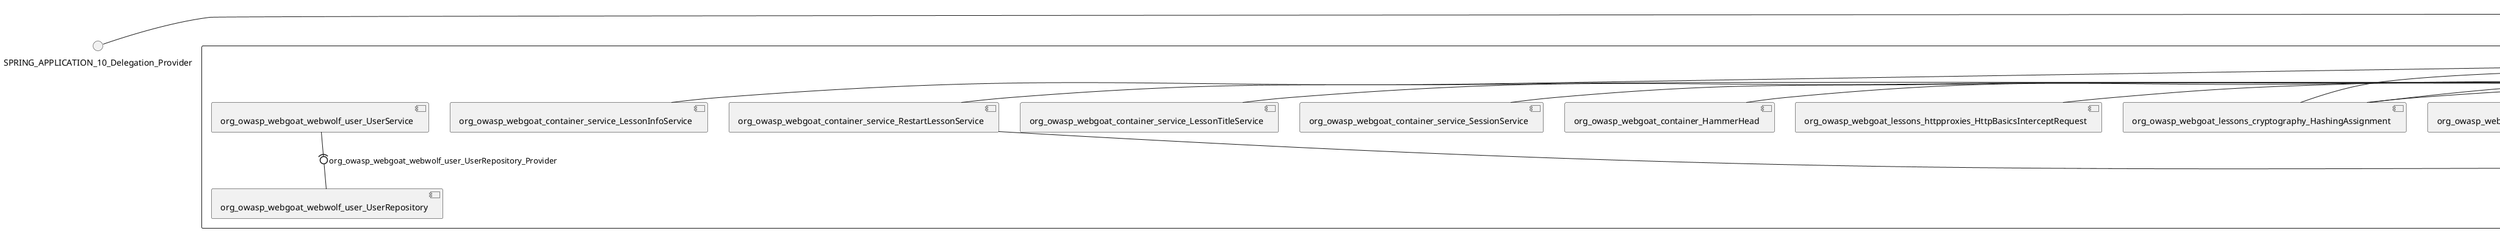@startuml
skinparam fixCircleLabelOverlapping true
skinparam componentStyle uml2
() SPRING_APPLICATION_10_Delegation_Provider
() SPRING_APPLICATION_11_Delegation_Provider
() SPRING_APPLICATION_12_Delegation_Provider
() SPRING_APPLICATION_13_Delegation_Provider
() SPRING_APPLICATION_14_Delegation_Provider
() SPRING_APPLICATION_15_Delegation_Provider
() SPRING_APPLICATION_16_Delegation_Provider
() SPRING_APPLICATION_2_Delegation_Provider
() SPRING_APPLICATION_3_Delegation_Provider
() SPRING_APPLICATION_4_Delegation_Provider
() SPRING_APPLICATION_5_Delegation_Provider
() SPRING_APPLICATION_6_Delegation_Provider
() SPRING_APPLICATION_7_Delegation_Provider
() SPRING_APPLICATION_8_Delegation_Provider
() SPRING_APPLICATION_9_Delegation_Provider
() SPRING_APPLICATION_BypassRestrictions_FieldRestrictions_POST_Delegation_Provider
() SPRING_APPLICATION_BypassRestrictions_frontendValidation_POST_Delegation_Provider
() SPRING_APPLICATION_ChromeDevTools_dummy_POST_Delegation_Provider
() SPRING_APPLICATION_ChromeDevTools_network_POST_Delegation_Provider
() SPRING_APPLICATION_CrossSiteScriptingStored_stored_xss_POST_Delegation_Provider
() SPRING_APPLICATION_CrossSiteScriptingStored_stored_xss_follow_up_POST_Delegation_Provider
() SPRING_APPLICATION_CrossSiteScripting_attack1_POST_Delegation_Provider
() SPRING_APPLICATION_CrossSiteScripting_attack3_POST_Delegation_Provider
() SPRING_APPLICATION_CrossSiteScripting_attack4_POST_Delegation_Provider
() SPRING_APPLICATION_CrossSiteScripting_attack5a_GET_Delegation_Provider
() SPRING_APPLICATION_CrossSiteScripting_attack6a_POST_Delegation_Provider
() SPRING_APPLICATION_CrossSiteScripting_dom_follow_up_POST_Delegation_Provider
() SPRING_APPLICATION_CrossSiteScripting_phone_home_xss_POST_Delegation_Provider
() SPRING_APPLICATION_CrossSiteScripting_quiz_GET_POST_Delegation_Provider
() SPRING_APPLICATION_Delegation_Provider
() SPRING_APPLICATION_GET_10_Delegation_Provider
() SPRING_APPLICATION_GET_11_Delegation_Provider
() SPRING_APPLICATION_GET_2_Delegation_Provider
() SPRING_APPLICATION_GET_3_Delegation_Provider
() SPRING_APPLICATION_GET_4_Delegation_Provider
() SPRING_APPLICATION_GET_5_Delegation_Provider
() SPRING_APPLICATION_GET_6_Delegation_Provider
() SPRING_APPLICATION_GET_7_Delegation_Provider
() SPRING_APPLICATION_GET_8_Delegation_Provider
() SPRING_APPLICATION_GET_9_Delegation_Provider
() SPRING_APPLICATION_GET_Delegation_Provider
() SPRING_APPLICATION_HtmlTampering_task_POST_Delegation_Provider
() SPRING_APPLICATION_HttpBasics_attack1_POST_Delegation_Provider
() SPRING_APPLICATION_HttpBasics_attack2_POST_Delegation_Provider
() SPRING_APPLICATION_IDOR_diff_attributes_POST_Delegation_Provider
() SPRING_APPLICATION_IDOR_login_POST_Delegation_Provider
() SPRING_APPLICATION_IDOR_profile_alt_path_POST_Delegation_Provider
() SPRING_APPLICATION_InsecureDeserialization_task_POST_Delegation_Provider
() SPRING_APPLICATION_InsecureLogin_Delegation_Provider
() SPRING_APPLICATION_JWT_decode_POST_Delegation_Provider
() SPRING_APPLICATION_JWT_jku_Delegation_Provider
() SPRING_APPLICATION_JWT_kid_Delegation_Provider
() SPRING_APPLICATION_JWT_quiz_GET_POST_Delegation_Provider
() SPRING_APPLICATION_JWT_refresh_Delegation_Provider
() SPRING_APPLICATION_JWT_secret_POST_Delegation_Provider
() SPRING_APPLICATION_JWT_votings_Delegation_Provider
() SPRING_APPLICATION_LogSpoofing_log_bleeding_POST_Delegation_Provider
() SPRING_APPLICATION_LogSpoofing_log_spoofing_POST_Delegation_Provider
() SPRING_APPLICATION_POST_10_Delegation_Provider
() SPRING_APPLICATION_POST_11_Delegation_Provider
() SPRING_APPLICATION_POST_12_Delegation_Provider
() SPRING_APPLICATION_POST_13_Delegation_Provider
() SPRING_APPLICATION_POST_14_Delegation_Provider
() SPRING_APPLICATION_POST_15_Delegation_Provider
() SPRING_APPLICATION_POST_16_Delegation_Provider
() SPRING_APPLICATION_POST_17_Delegation_Provider
() SPRING_APPLICATION_POST_18_Delegation_Provider
() SPRING_APPLICATION_POST_2_Delegation_Provider
() SPRING_APPLICATION_POST_3_Delegation_Provider
() SPRING_APPLICATION_POST_4_Delegation_Provider
() SPRING_APPLICATION_POST_5_Delegation_Provider
() SPRING_APPLICATION_POST_6_Delegation_Provider
() SPRING_APPLICATION_POST_7_Delegation_Provider
() SPRING_APPLICATION_POST_8_Delegation_Provider
() SPRING_APPLICATION_POST_9_Delegation_Provider
() SPRING_APPLICATION_POST_Delegation_Provider
() SPRING_APPLICATION_PUT_Delegation_Provider
() SPRING_APPLICATION_PasswordReset_ForgotPassword_create_password_reset_link_POST_Delegation_Provider
() SPRING_APPLICATION_PasswordReset_SecurityQuestions_POST_Delegation_Provider
() SPRING_APPLICATION_PasswordReset_reset_Delegation_Provider
() SPRING_APPLICATION_PasswordReset_simple_mail_reset_POST_Delegation_Provider
() SPRING_APPLICATION_PathTraversal_profile_picture_GET_Delegation_Provider
() SPRING_APPLICATION_PathTraversal_profile_picture_fix_GET_Delegation_Provider
() SPRING_APPLICATION_PathTraversal_profile_upload_POST_Delegation_Provider
() SPRING_APPLICATION_PathTraversal_profile_upload_fix_POST_Delegation_Provider
() SPRING_APPLICATION_PathTraversal_profile_upload_remove_user_input_POST_Delegation_Provider
() SPRING_APPLICATION_PathTraversal_random_POST_Delegation_Provider
() SPRING_APPLICATION_PathTraversal_random_picture_GET_Delegation_Provider
() SPRING_APPLICATION_PathTraversal_zip_slip_Delegation_Provider
() SPRING_APPLICATION_SSRF_task1_POST_Delegation_Provider
() SPRING_APPLICATION_SSRF_task2_POST_Delegation_Provider
() SPRING_APPLICATION_SecurePasswords_assignment_POST_Delegation_Provider
() SPRING_APPLICATION_SqlInjectionAdvanced_attack6a_POST_Delegation_Provider
() SPRING_APPLICATION_SqlInjectionAdvanced_attack6b_POST_Delegation_Provider
() SPRING_APPLICATION_SqlInjectionAdvanced_challenge_Login_POST_Delegation_Provider
() SPRING_APPLICATION_SqlInjectionAdvanced_challenge_PUT_Delegation_Provider
() SPRING_APPLICATION_SqlInjectionAdvanced_quiz_GET_POST_Delegation_Provider
() SPRING_APPLICATION_SqlInjectionMitigations_attack10a_POST_Delegation_Provider
() SPRING_APPLICATION_SqlInjectionMitigations_attack10b_POST_Delegation_Provider
() SPRING_APPLICATION_SqlInjectionMitigations_attack12a_POST_Delegation_Provider
() SPRING_APPLICATION_SqlInjectionMitigations_servers_GET_Delegation_Provider
() SPRING_APPLICATION_SqlInjection_assignment5a_POST_Delegation_Provider
() SPRING_APPLICATION_SqlInjection_assignment5b_POST_Delegation_Provider
() SPRING_APPLICATION_SqlInjection_attack10_POST_Delegation_Provider
() SPRING_APPLICATION_SqlInjection_attack2_POST_Delegation_Provider
() SPRING_APPLICATION_SqlInjection_attack3_POST_Delegation_Provider
() SPRING_APPLICATION_SqlInjection_attack4_POST_Delegation_Provider
() SPRING_APPLICATION_SqlInjection_attack5_POST_Delegation_Provider
() SPRING_APPLICATION_SqlInjection_attack8_POST_Delegation_Provider
() SPRING_APPLICATION_SqlInjection_attack9_POST_Delegation_Provider
() SPRING_APPLICATION_SqlOnlyInputValidationOnKeywords_attack_POST_Delegation_Provider
() SPRING_APPLICATION_SqlOnlyInputValidation_attack_POST_Delegation_Provider
() SPRING_APPLICATION_VulnerableComponents_attack1_POST_Delegation_Provider
() SPRING_APPLICATION_WebWolf_GET_Delegation_Provider
() SPRING_APPLICATION_WebWolf_landing_Delegation_Provider
() SPRING_APPLICATION_WebWolf_mail_Delegation_Provider
() SPRING_APPLICATION_challenge_1_POST_Delegation_Provider
() SPRING_APPLICATION_challenge_5_POST_Delegation_Provider
() SPRING_APPLICATION_challenge_7_Delegation_Provider
() SPRING_APPLICATION_challenge_8_Delegation_Provider
() SPRING_APPLICATION_challenge_logo_Delegation_Provider
() SPRING_APPLICATION_cia_quiz_GET_POST_Delegation_Provider
() SPRING_APPLICATION_clientSideFiltering_attack1_POST_Delegation_Provider
() SPRING_APPLICATION_clientSideFiltering_challenge_store_coupons_GET_Delegation_Provider
() SPRING_APPLICATION_clientSideFiltering_getItForFree_POST_Delegation_Provider
() SPRING_APPLICATION_clientSideFiltering_salaries_GET_Delegation_Provider
() SPRING_APPLICATION_crypto_encoding_basic_auth_POST_Delegation_Provider
() SPRING_APPLICATION_crypto_encoding_xor_POST_Delegation_Provider
() SPRING_APPLICATION_crypto_hashing_POST_Delegation_Provider
() SPRING_APPLICATION_crypto_secure_defaults_POST_Delegation_Provider
() SPRING_APPLICATION_crypto_signing_verify_POST_Delegation_Provider
() SPRING_APPLICATION_csrf_feedback_message_POST_Delegation_Provider
() SPRING_APPLICATION_csrf_review_POST_Delegation_Provider
() SPRING_APPLICATION_files_GET_Delegation_Provider
() SPRING_APPLICATION_fileupload_POST_Delegation_Provider
() SPRING_APPLICATION_jwt_Delegation_Provider
() SPRING_APPLICATION_landing_Delegation_Provider
() SPRING_APPLICATION_lesson_template_Delegation_Provider
() SPRING_APPLICATION_login_oauth_mvc_GET_Delegation_Provider
() SPRING_APPLICATION_mail_DELETE_GET_POST_Delegation_Provider
() SPRING_APPLICATION_register_mvc_POST_Delegation_Provider
() SPRING_APPLICATION_registration_GET_Delegation_Provider
() SPRING_APPLICATION_requests_GET_Delegation_Provider
() SPRING_APPLICATION_scoreboard_data_GET_Delegation_Provider
() SPRING_APPLICATION_server_directory_GET_Delegation_Provider
() SPRING_APPLICATION_service_debug_labels_mvc_Delegation_Provider
() SPRING_APPLICATION_service_lessonoverview_mvc_Delegation_Provider
() SPRING_APPLICATION_xxe_comments_GET_Delegation_Provider
rectangle System {
[org_owasp_webgoat_container_HammerHead] [[webgoat-webgoat.repository#_KFGVWh-9Ee-rN-hzpddbGA]]
[org_owasp_webgoat_container_WebWolfRedirect] [[webgoat-webgoat.repository#_KFGVWh-9Ee-rN-hzpddbGA]]
[org_owasp_webgoat_container_controller_StartLesson] [[webgoat-webgoat.repository#_KFGVWh-9Ee-rN-hzpddbGA]]
[org_owasp_webgoat_container_controller_Welcome] [[webgoat-webgoat.repository#_KFGVWh-9Ee-rN-hzpddbGA]]
[org_owasp_webgoat_container_i18n_PluginMessages_Provider] [[webgoat-webgoat.repository#_KFGVWh-9Ee-rN-hzpddbGA]]
[org_owasp_webgoat_container_service_EnvironmentService] [[webgoat-webgoat.repository#_KFGVWh-9Ee-rN-hzpddbGA]]
[org_owasp_webgoat_container_service_HintService] [[webgoat-webgoat.repository#_KFGVWh-9Ee-rN-hzpddbGA]]
[org_owasp_webgoat_container_service_LabelDebugService] [[webgoat-webgoat.repository#_KFGVWh-9Ee-rN-hzpddbGA]]
[org_owasp_webgoat_container_service_LabelService] [[webgoat-webgoat.repository#_KFGVWh-9Ee-rN-hzpddbGA]]
[org_owasp_webgoat_container_service_LessonInfoService] [[webgoat-webgoat.repository#_KFGVWh-9Ee-rN-hzpddbGA]]
[org_owasp_webgoat_container_service_LessonMenuService] [[webgoat-webgoat.repository#_KFGVWh-9Ee-rN-hzpddbGA]]
[org_owasp_webgoat_container_service_LessonProgressService] [[webgoat-webgoat.repository#_KFGVWh-9Ee-rN-hzpddbGA]]
[org_owasp_webgoat_container_service_LessonTitleService] [[webgoat-webgoat.repository#_KFGVWh-9Ee-rN-hzpddbGA]]
[org_owasp_webgoat_container_service_ReportCardService] [[webgoat-webgoat.repository#_KFGVWh-9Ee-rN-hzpddbGA]]
[org_owasp_webgoat_container_service_RestartLessonService] [[webgoat-webgoat.repository#_KFGVWh-9Ee-rN-hzpddbGA]]
[org_owasp_webgoat_container_service_SessionService] [[webgoat-webgoat.repository#_KFGVWh-9Ee-rN-hzpddbGA]]
[org_owasp_webgoat_container_session_UserSessionData_Provider] [[webgoat-webgoat.repository#_KFGVWh-9Ee-rN-hzpddbGA]]
[org_owasp_webgoat_container_session_WebSession_Provider] [[webgoat-webgoat.repository#_KFGVWh-9Ee-rN-hzpddbGA]]
[org_owasp_webgoat_container_users_RegistrationController] [[webgoat-webgoat.repository#_KFGVWh-9Ee-rN-hzpddbGA]]
[org_owasp_webgoat_container_users_Scoreboard] [[webgoat-webgoat.repository#_KFGVWh-9Ee-rN-hzpddbGA]]
[org_owasp_webgoat_container_users_UserRepository] [[webgoat-webgoat.repository#_KFGVWh-9Ee-rN-hzpddbGA]]
[org_owasp_webgoat_container_users_UserService] [[webgoat-webgoat.repository#_KFGVWh-9Ee-rN-hzpddbGA]]
[org_owasp_webgoat_container_users_UserTrackerRepository] [[webgoat-webgoat.repository#_KFGVWh-9Ee-rN-hzpddbGA]]
[org_owasp_webgoat_lessons_authbypass_VerifyAccount] [[webgoat-webgoat.repository#_KFGVWh-9Ee-rN-hzpddbGA]]
[org_owasp_webgoat_lessons_bypassrestrictions_BypassRestrictionsFieldRestrictions] [[webgoat-webgoat.repository#_KFGVWh-9Ee-rN-hzpddbGA]]
[org_owasp_webgoat_lessons_bypassrestrictions_BypassRestrictionsFrontendValidation] [[webgoat-webgoat.repository#_KFGVWh-9Ee-rN-hzpddbGA]]
[org_owasp_webgoat_lessons_challenges_FlagController] [[webgoat-webgoat.repository#_KFGVWh-9Ee-rN-hzpddbGA]]
[org_owasp_webgoat_lessons_challenges_challenge1_Assignment1] [[webgoat-webgoat.repository#_KFGVWh-9Ee-rN-hzpddbGA]]
[org_owasp_webgoat_lessons_challenges_challenge1_ImageServlet] [[webgoat-webgoat.repository#_KFGVWh-9Ee-rN-hzpddbGA]]
[org_owasp_webgoat_lessons_challenges_challenge5_Assignment5] [[webgoat-webgoat.repository#_KFGVWh-9Ee-rN-hzpddbGA]]
[org_owasp_webgoat_lessons_challenges_challenge7_Assignment7] [[webgoat-webgoat.repository#_KFGVWh-9Ee-rN-hzpddbGA]]
[org_owasp_webgoat_lessons_challenges_challenge8_Assignment8] [[webgoat-webgoat.repository#_KFGVWh-9Ee-rN-hzpddbGA]]
[org_owasp_webgoat_lessons_chromedevtools_NetworkDummy] [[webgoat-webgoat.repository#_KFGVWh-9Ee-rN-hzpddbGA]]
[org_owasp_webgoat_lessons_chromedevtools_NetworkLesson] [[webgoat-webgoat.repository#_KFGVWh-9Ee-rN-hzpddbGA]]
[org_owasp_webgoat_lessons_cia_CIAQuiz] [[webgoat-webgoat.repository#_KFGVWh-9Ee-rN-hzpddbGA]]
[org_owasp_webgoat_lessons_clientsidefiltering_ClientSideFilteringAssignment] [[webgoat-webgoat.repository#_KFGVWh-9Ee-rN-hzpddbGA]]
[org_owasp_webgoat_lessons_clientsidefiltering_ClientSideFilteringFreeAssignment] [[webgoat-webgoat.repository#_KFGVWh-9Ee-rN-hzpddbGA]]
[org_owasp_webgoat_lessons_clientsidefiltering_Salaries] [[webgoat-webgoat.repository#_KFGVWh-9Ee-rN-hzpddbGA]]
[org_owasp_webgoat_lessons_clientsidefiltering_ShopEndpoint] [[webgoat-webgoat.repository#_KFGVWh-9Ee-rN-hzpddbGA]]
[org_owasp_webgoat_lessons_cryptography_EncodingAssignment] [[webgoat-webgoat.repository#_KFGVWh-9Ee-rN-hzpddbGA]]
[org_owasp_webgoat_lessons_cryptography_HashingAssignment] [[webgoat-webgoat.repository#_KFGVWh-9Ee-rN-hzpddbGA]]
[org_owasp_webgoat_lessons_cryptography_SecureDefaultsAssignment] [[webgoat-webgoat.repository#_KFGVWh-9Ee-rN-hzpddbGA]]
[org_owasp_webgoat_lessons_cryptography_SigningAssignment] [[webgoat-webgoat.repository#_KFGVWh-9Ee-rN-hzpddbGA]]
[org_owasp_webgoat_lessons_cryptography_XOREncodingAssignment] [[webgoat-webgoat.repository#_KFGVWh-9Ee-rN-hzpddbGA]]
[org_owasp_webgoat_lessons_csrf_CSRFConfirmFlag1] [[webgoat-webgoat.repository#_KFGVWh-9Ee-rN-hzpddbGA]]
[org_owasp_webgoat_lessons_csrf_CSRFFeedback] [[webgoat-webgoat.repository#_KFGVWh-9Ee-rN-hzpddbGA]]
[org_owasp_webgoat_lessons_csrf_CSRFGetFlag] [[webgoat-webgoat.repository#_KFGVWh-9Ee-rN-hzpddbGA]]
[org_owasp_webgoat_lessons_csrf_CSRFLogin] [[webgoat-webgoat.repository#_KFGVWh-9Ee-rN-hzpddbGA]]
[org_owasp_webgoat_lessons_csrf_ForgedReviews] [[webgoat-webgoat.repository#_KFGVWh-9Ee-rN-hzpddbGA]]
[org_owasp_webgoat_lessons_csrf_ObjectMapper_Provider] [[webgoat-webgoat.repository#_KFGVWh-9Ee-rN-hzpddbGA]]
[org_owasp_webgoat_lessons_deserialization_InsecureDeserializationTask] [[webgoat-webgoat.repository#_KFGVWh-9Ee-rN-hzpddbGA]]
[org_owasp_webgoat_lessons_hijacksession_HijackSessionAssignment] [[webgoat-webgoat.repository#_KFGVWh-9Ee-rN-hzpddbGA]]
[org_owasp_webgoat_lessons_hijacksession_cas_HijackSessionAuthenticationProvider] [[webgoat-webgoat.repository#_KFGVWh-9Ee-rN-hzpddbGA]]
[org_owasp_webgoat_lessons_htmltampering_HtmlTamperingTask] [[webgoat-webgoat.repository#_KFGVWh-9Ee-rN-hzpddbGA]]
[org_owasp_webgoat_lessons_httpbasics_HttpBasicsLesson] [[webgoat-webgoat.repository#_KFGVWh-9Ee-rN-hzpddbGA]]
[org_owasp_webgoat_lessons_httpbasics_HttpBasicsQuiz] [[webgoat-webgoat.repository#_KFGVWh-9Ee-rN-hzpddbGA]]
[org_owasp_webgoat_lessons_httpproxies_HttpBasicsInterceptRequest] [[webgoat-webgoat.repository#_KFGVWh-9Ee-rN-hzpddbGA]]
[org_owasp_webgoat_lessons_idor_IDORDiffAttributes] [[webgoat-webgoat.repository#_KFGVWh-9Ee-rN-hzpddbGA]]
[org_owasp_webgoat_lessons_idor_IDOREditOtherProfile] [[webgoat-webgoat.repository#_KFGVWh-9Ee-rN-hzpddbGA]]
[org_owasp_webgoat_lessons_idor_IDORLogin] [[webgoat-webgoat.repository#_KFGVWh-9Ee-rN-hzpddbGA]]
[org_owasp_webgoat_lessons_idor_IDORViewOtherProfile] [[webgoat-webgoat.repository#_KFGVWh-9Ee-rN-hzpddbGA]]
[org_owasp_webgoat_lessons_idor_IDORViewOwnProfile] [[webgoat-webgoat.repository#_KFGVWh-9Ee-rN-hzpddbGA]]
[org_owasp_webgoat_lessons_idor_IDORViewOwnProfileAltUrl] [[webgoat-webgoat.repository#_KFGVWh-9Ee-rN-hzpddbGA]]
[org_owasp_webgoat_lessons_insecurelogin_InsecureLoginTask] [[webgoat-webgoat.repository#_KFGVWh-9Ee-rN-hzpddbGA]]
[org_owasp_webgoat_lessons_jwt_JWTDecodeEndpoint] [[webgoat-webgoat.repository#_KFGVWh-9Ee-rN-hzpddbGA]]
[org_owasp_webgoat_lessons_jwt_JWTQuiz] [[webgoat-webgoat.repository#_KFGVWh-9Ee-rN-hzpddbGA]]
[org_owasp_webgoat_lessons_jwt_JWTRefreshEndpoint] [[webgoat-webgoat.repository#_KFGVWh-9Ee-rN-hzpddbGA]]
[org_owasp_webgoat_lessons_jwt_JWTSecretKeyEndpoint] [[webgoat-webgoat.repository#_KFGVWh-9Ee-rN-hzpddbGA]]
[org_owasp_webgoat_lessons_jwt_JWTVotesEndpoint] [[webgoat-webgoat.repository#_KFGVWh-9Ee-rN-hzpddbGA]]
[org_owasp_webgoat_lessons_jwt_claimmisuse_JWTHeaderJKUEndpoint] [[webgoat-webgoat.repository#_KFGVWh-9Ee-rN-hzpddbGA]]
[org_owasp_webgoat_lessons_jwt_claimmisuse_JWTHeaderKIDEndpoint] [[webgoat-webgoat.repository#_KFGVWh-9Ee-rN-hzpddbGA]]
[org_owasp_webgoat_lessons_lessontemplate_SampleAttack] [[webgoat-webgoat.repository#_KFGVWh-9Ee-rN-hzpddbGA]]
[org_owasp_webgoat_lessons_logging_LogBleedingTask] [[webgoat-webgoat.repository#_KFGVWh-9Ee-rN-hzpddbGA]]
[org_owasp_webgoat_lessons_logging_LogSpoofingTask] [[webgoat-webgoat.repository#_KFGVWh-9Ee-rN-hzpddbGA]]
[org_owasp_webgoat_lessons_missingac_MissingFunctionACHiddenMenus] [[webgoat-webgoat.repository#_KFGVWh-9Ee-rN-hzpddbGA]]
[org_owasp_webgoat_lessons_missingac_MissingFunctionACUsers] [[webgoat-webgoat.repository#_KFGVWh-9Ee-rN-hzpddbGA]]
[org_owasp_webgoat_lessons_missingac_MissingFunctionACYourHash] [[webgoat-webgoat.repository#_KFGVWh-9Ee-rN-hzpddbGA]]
[org_owasp_webgoat_lessons_missingac_MissingFunctionACYourHashAdmin] [[webgoat-webgoat.repository#_KFGVWh-9Ee-rN-hzpddbGA]]
[org_owasp_webgoat_lessons_passwordreset_QuestionsAssignment] [[webgoat-webgoat.repository#_KFGVWh-9Ee-rN-hzpddbGA]]
[org_owasp_webgoat_lessons_passwordreset_ResetLinkAssignment] [[webgoat-webgoat.repository#_KFGVWh-9Ee-rN-hzpddbGA]]
[org_owasp_webgoat_lessons_passwordreset_ResetLinkAssignmentForgotPassword] [[webgoat-webgoat.repository#_KFGVWh-9Ee-rN-hzpddbGA]]
[org_owasp_webgoat_lessons_passwordreset_SecurityQuestionAssignment] [[webgoat-webgoat.repository#_KFGVWh-9Ee-rN-hzpddbGA]]
[org_owasp_webgoat_lessons_passwordreset_SimpleMailAssignment] [[webgoat-webgoat.repository#_KFGVWh-9Ee-rN-hzpddbGA]]
[org_owasp_webgoat_lessons_passwordreset_TriedQuestions] [[webgoat-webgoat.repository#_KFGVWh-9Ee-rN-hzpddbGA]]
[org_owasp_webgoat_lessons_pathtraversal_ProfileUpload] [[webgoat-webgoat.repository#_KFGVWh-9Ee-rN-hzpddbGA]]
[org_owasp_webgoat_lessons_pathtraversal_ProfileUploadFix] [[webgoat-webgoat.repository#_KFGVWh-9Ee-rN-hzpddbGA]]
[org_owasp_webgoat_lessons_pathtraversal_ProfileUploadRemoveUserInput] [[webgoat-webgoat.repository#_KFGVWh-9Ee-rN-hzpddbGA]]
[org_owasp_webgoat_lessons_pathtraversal_ProfileUploadRetrieval] [[webgoat-webgoat.repository#_KFGVWh-9Ee-rN-hzpddbGA]]
[org_owasp_webgoat_lessons_pathtraversal_ProfileZipSlip] [[webgoat-webgoat.repository#_KFGVWh-9Ee-rN-hzpddbGA]]
[org_owasp_webgoat_lessons_securepasswords_SecurePasswordsAssignment] [[webgoat-webgoat.repository#_KFGVWh-9Ee-rN-hzpddbGA]]
[org_owasp_webgoat_lessons_spoofcookie_SpoofCookieAssignment] [[webgoat-webgoat.repository#_KFGVWh-9Ee-rN-hzpddbGA]]
[org_owasp_webgoat_lessons_sqlinjection_advanced_SqlInjectionChallenge] [[webgoat-webgoat.repository#_KFGVWh-9Ee-rN-hzpddbGA]]
[org_owasp_webgoat_lessons_sqlinjection_advanced_SqlInjectionChallengeLogin] [[webgoat-webgoat.repository#_KFGVWh-9Ee-rN-hzpddbGA]]
[org_owasp_webgoat_lessons_sqlinjection_advanced_SqlInjectionLesson6a] [[webgoat-webgoat.repository#_KFGVWh-9Ee-rN-hzpddbGA]]
[org_owasp_webgoat_lessons_sqlinjection_advanced_SqlInjectionLesson6b] [[webgoat-webgoat.repository#_KFGVWh-9Ee-rN-hzpddbGA]]
[org_owasp_webgoat_lessons_sqlinjection_advanced_SqlInjectionQuiz] [[webgoat-webgoat.repository#_KFGVWh-9Ee-rN-hzpddbGA]]
[org_owasp_webgoat_lessons_sqlinjection_introduction_SqlInjectionLesson10] [[webgoat-webgoat.repository#_KFGVWh-9Ee-rN-hzpddbGA]]
[org_owasp_webgoat_lessons_sqlinjection_introduction_SqlInjectionLesson2] [[webgoat-webgoat.repository#_KFGVWh-9Ee-rN-hzpddbGA]]
[org_owasp_webgoat_lessons_sqlinjection_introduction_SqlInjectionLesson3] [[webgoat-webgoat.repository#_KFGVWh-9Ee-rN-hzpddbGA]]
[org_owasp_webgoat_lessons_sqlinjection_introduction_SqlInjectionLesson4] [[webgoat-webgoat.repository#_KFGVWh-9Ee-rN-hzpddbGA]]
[org_owasp_webgoat_lessons_sqlinjection_introduction_SqlInjectionLesson5] [[webgoat-webgoat.repository#_KFGVWh-9Ee-rN-hzpddbGA]]
[org_owasp_webgoat_lessons_sqlinjection_introduction_SqlInjectionLesson5a] [[webgoat-webgoat.repository#_KFGVWh-9Ee-rN-hzpddbGA]]
[org_owasp_webgoat_lessons_sqlinjection_introduction_SqlInjectionLesson5b] [[webgoat-webgoat.repository#_KFGVWh-9Ee-rN-hzpddbGA]]
[org_owasp_webgoat_lessons_sqlinjection_introduction_SqlInjectionLesson8] [[webgoat-webgoat.repository#_KFGVWh-9Ee-rN-hzpddbGA]]
[org_owasp_webgoat_lessons_sqlinjection_introduction_SqlInjectionLesson9] [[webgoat-webgoat.repository#_KFGVWh-9Ee-rN-hzpddbGA]]
[org_owasp_webgoat_lessons_sqlinjection_mitigation_Servers] [[webgoat-webgoat.repository#_KFGVWh-9Ee-rN-hzpddbGA]]
[org_owasp_webgoat_lessons_sqlinjection_mitigation_SqlInjectionLesson10a] [[webgoat-webgoat.repository#_KFGVWh-9Ee-rN-hzpddbGA]]
[org_owasp_webgoat_lessons_sqlinjection_mitigation_SqlInjectionLesson10b] [[webgoat-webgoat.repository#_KFGVWh-9Ee-rN-hzpddbGA]]
[org_owasp_webgoat_lessons_sqlinjection_mitigation_SqlInjectionLesson13] [[webgoat-webgoat.repository#_KFGVWh-9Ee-rN-hzpddbGA]]
[org_owasp_webgoat_lessons_sqlinjection_mitigation_SqlOnlyInputValidation] [[webgoat-webgoat.repository#_KFGVWh-9Ee-rN-hzpddbGA]]
[org_owasp_webgoat_lessons_sqlinjection_mitigation_SqlOnlyInputValidationOnKeywords] [[webgoat-webgoat.repository#_KFGVWh-9Ee-rN-hzpddbGA]]
[org_owasp_webgoat_lessons_ssrf_SSRFTask1] [[webgoat-webgoat.repository#_KFGVWh-9Ee-rN-hzpddbGA]]
[org_owasp_webgoat_lessons_ssrf_SSRFTask2] [[webgoat-webgoat.repository#_KFGVWh-9Ee-rN-hzpddbGA]]
[org_owasp_webgoat_lessons_vulnerablecomponents_VulnerableComponentsLesson] [[webgoat-webgoat.repository#_KFGVWh-9Ee-rN-hzpddbGA]]
[org_owasp_webgoat_lessons_webwolfintroduction_LandingAssignment] [[webgoat-webgoat.repository#_KFGVWh-9Ee-rN-hzpddbGA]]
[org_owasp_webgoat_lessons_webwolfintroduction_MailAssignment] [[webgoat-webgoat.repository#_KFGVWh-9Ee-rN-hzpddbGA]]
[org_owasp_webgoat_lessons_xss_CrossSiteScriptingLesson1] [[webgoat-webgoat.repository#_KFGVWh-9Ee-rN-hzpddbGA]]
[org_owasp_webgoat_lessons_xss_CrossSiteScriptingLesson3] [[webgoat-webgoat.repository#_KFGVWh-9Ee-rN-hzpddbGA]]
[org_owasp_webgoat_lessons_xss_CrossSiteScriptingLesson4] [[webgoat-webgoat.repository#_KFGVWh-9Ee-rN-hzpddbGA]]
[org_owasp_webgoat_lessons_xss_CrossSiteScriptingLesson5a] [[webgoat-webgoat.repository#_KFGVWh-9Ee-rN-hzpddbGA]]
[org_owasp_webgoat_lessons_xss_CrossSiteScriptingLesson6a] [[webgoat-webgoat.repository#_KFGVWh-9Ee-rN-hzpddbGA]]
[org_owasp_webgoat_lessons_xss_CrossSiteScriptingQuiz] [[webgoat-webgoat.repository#_KFGVWh-9Ee-rN-hzpddbGA]]
[org_owasp_webgoat_lessons_xss_DOMCrossSiteScripting] [[webgoat-webgoat.repository#_KFGVWh-9Ee-rN-hzpddbGA]]
[org_owasp_webgoat_lessons_xss_DOMCrossSiteScriptingVerifier] [[webgoat-webgoat.repository#_KFGVWh-9Ee-rN-hzpddbGA]]
[org_owasp_webgoat_lessons_xss_stored_StoredCrossSiteScriptingVerifier] [[webgoat-webgoat.repository#_KFGVWh-9Ee-rN-hzpddbGA]]
[org_owasp_webgoat_lessons_xss_stored_StoredXssComments] [[webgoat-webgoat.repository#_KFGVWh-9Ee-rN-hzpddbGA]]
[org_owasp_webgoat_lessons_xxe_BlindSendFileAssignment] [[webgoat-webgoat.repository#_KFGVWh-9Ee-rN-hzpddbGA]]
[org_owasp_webgoat_lessons_xxe_CommentsCache] [[webgoat-webgoat.repository#_KFGVWh-9Ee-rN-hzpddbGA]]
[org_owasp_webgoat_lessons_xxe_CommentsEndpoint] [[webgoat-webgoat.repository#_KFGVWh-9Ee-rN-hzpddbGA]]
[org_owasp_webgoat_lessons_xxe_ContentTypeAssignment] [[webgoat-webgoat.repository#_KFGVWh-9Ee-rN-hzpddbGA]]
[org_owasp_webgoat_lessons_xxe_SimpleXXE] [[webgoat-webgoat.repository#_KFGVWh-9Ee-rN-hzpddbGA]]
[org_owasp_webgoat_webwolf_FileServer] [[webgoat-webgoat.repository#_KFGVWh-9Ee-rN-hzpddbGA]]
[org_owasp_webgoat_webwolf_jwt_JWTController] [[webgoat-webgoat.repository#_KFGVWh-9Ee-rN-hzpddbGA]]
[org_owasp_webgoat_webwolf_mailbox_MailboxController] [[webgoat-webgoat.repository#_KFGVWh-9Ee-rN-hzpddbGA]]
[org_owasp_webgoat_webwolf_mailbox_MailboxRepository] [[webgoat-webgoat.repository#_KFGVWh-9Ee-rN-hzpddbGA]]
[org_owasp_webgoat_webwolf_requests_LandingPage] [[webgoat-webgoat.repository#_KFGVWh-9Ee-rN-hzpddbGA]]
[org_owasp_webgoat_webwolf_requests_Requests] [[webgoat-webgoat.repository#_KFGVWh-9Ee-rN-hzpddbGA]]
[org_owasp_webgoat_webwolf_user_UserRepository] [[webgoat-webgoat.repository#_KFGVWh-9Ee-rN-hzpddbGA]]
[org_owasp_webgoat_webwolf_user_UserService] [[webgoat-webgoat.repository#_KFGVWh-9Ee-rN-hzpddbGA]]
port SPRING_APPLICATION_10_Provider
SPRING_APPLICATION_10_Delegation_Provider - SPRING_APPLICATION_10_Provider
SPRING_APPLICATION_10_Provider - [org_owasp_webgoat_webwolf_FileServer]
port SPRING_APPLICATION_11_Provider
SPRING_APPLICATION_11_Delegation_Provider - SPRING_APPLICATION_11_Provider
SPRING_APPLICATION_11_Provider - [org_owasp_webgoat_container_service_LessonInfoService]
port SPRING_APPLICATION_12_Provider
SPRING_APPLICATION_12_Delegation_Provider - SPRING_APPLICATION_12_Provider
SPRING_APPLICATION_12_Provider - [org_owasp_webgoat_container_service_RestartLessonService]
port SPRING_APPLICATION_13_Provider
SPRING_APPLICATION_13_Delegation_Provider - SPRING_APPLICATION_13_Provider
SPRING_APPLICATION_13_Provider - [org_owasp_webgoat_lessons_cryptography_SigningAssignment]
port SPRING_APPLICATION_14_Provider
SPRING_APPLICATION_14_Delegation_Provider - SPRING_APPLICATION_14_Provider
SPRING_APPLICATION_14_Provider - [org_owasp_webgoat_container_service_LessonTitleService]
port SPRING_APPLICATION_15_Provider
SPRING_APPLICATION_15_Delegation_Provider - SPRING_APPLICATION_15_Provider
SPRING_APPLICATION_15_Provider - [org_owasp_webgoat_lessons_cryptography_HashingAssignment]
port SPRING_APPLICATION_16_Provider
SPRING_APPLICATION_16_Delegation_Provider - SPRING_APPLICATION_16_Provider
SPRING_APPLICATION_16_Provider - [org_owasp_webgoat_container_service_SessionService]
port SPRING_APPLICATION_2_Provider
SPRING_APPLICATION_2_Delegation_Provider - SPRING_APPLICATION_2_Provider
SPRING_APPLICATION_2_Provider - [org_owasp_webgoat_container_HammerHead]
port SPRING_APPLICATION_3_Provider
SPRING_APPLICATION_3_Delegation_Provider - SPRING_APPLICATION_3_Provider
SPRING_APPLICATION_3_Provider - [org_owasp_webgoat_lessons_httpproxies_HttpBasicsInterceptRequest]
port SPRING_APPLICATION_4_Provider
SPRING_APPLICATION_4_Delegation_Provider - SPRING_APPLICATION_4_Provider
SPRING_APPLICATION_4_Provider - [org_owasp_webgoat_lessons_cryptography_HashingAssignment]
port SPRING_APPLICATION_5_Provider
SPRING_APPLICATION_5_Delegation_Provider - SPRING_APPLICATION_5_Provider
SPRING_APPLICATION_5_Provider - [org_owasp_webgoat_lessons_xxe_SimpleXXE]
port SPRING_APPLICATION_6_Provider
SPRING_APPLICATION_6_Delegation_Provider - SPRING_APPLICATION_6_Provider
SPRING_APPLICATION_6_Provider - [org_owasp_webgoat_lessons_jwt_JWTSecretKeyEndpoint]
port SPRING_APPLICATION_7_Provider
SPRING_APPLICATION_7_Delegation_Provider - SPRING_APPLICATION_7_Provider
SPRING_APPLICATION_7_Provider - [org_owasp_webgoat_container_service_LabelDebugService]
port SPRING_APPLICATION_8_Provider
SPRING_APPLICATION_8_Delegation_Provider - SPRING_APPLICATION_8_Provider
SPRING_APPLICATION_8_Provider - [org_owasp_webgoat_container_service_LessonMenuService]
port SPRING_APPLICATION_9_Provider
SPRING_APPLICATION_9_Delegation_Provider - SPRING_APPLICATION_9_Provider
SPRING_APPLICATION_9_Provider - [org_owasp_webgoat_container_controller_StartLesson]
port SPRING_APPLICATION_BypassRestrictions_FieldRestrictions_POST_Provider
SPRING_APPLICATION_BypassRestrictions_FieldRestrictions_POST_Delegation_Provider - SPRING_APPLICATION_BypassRestrictions_FieldRestrictions_POST_Provider
SPRING_APPLICATION_BypassRestrictions_FieldRestrictions_POST_Provider - [org_owasp_webgoat_lessons_bypassrestrictions_BypassRestrictionsFieldRestrictions]
port SPRING_APPLICATION_BypassRestrictions_frontendValidation_POST_Provider
SPRING_APPLICATION_BypassRestrictions_frontendValidation_POST_Delegation_Provider - SPRING_APPLICATION_BypassRestrictions_frontendValidation_POST_Provider
SPRING_APPLICATION_BypassRestrictions_frontendValidation_POST_Provider - [org_owasp_webgoat_lessons_bypassrestrictions_BypassRestrictionsFrontendValidation]
port SPRING_APPLICATION_ChromeDevTools_dummy_POST_Provider
SPRING_APPLICATION_ChromeDevTools_dummy_POST_Delegation_Provider - SPRING_APPLICATION_ChromeDevTools_dummy_POST_Provider
SPRING_APPLICATION_ChromeDevTools_dummy_POST_Provider - [org_owasp_webgoat_lessons_chromedevtools_NetworkDummy]
port SPRING_APPLICATION_ChromeDevTools_network_POST_Provider
SPRING_APPLICATION_ChromeDevTools_network_POST_Delegation_Provider - SPRING_APPLICATION_ChromeDevTools_network_POST_Provider
SPRING_APPLICATION_ChromeDevTools_network_POST_Provider - [org_owasp_webgoat_lessons_chromedevtools_NetworkLesson]
port SPRING_APPLICATION_CrossSiteScriptingStored_stored_xss_POST_Provider
SPRING_APPLICATION_CrossSiteScriptingStored_stored_xss_POST_Delegation_Provider - SPRING_APPLICATION_CrossSiteScriptingStored_stored_xss_POST_Provider
SPRING_APPLICATION_CrossSiteScriptingStored_stored_xss_POST_Provider - [org_owasp_webgoat_lessons_xss_stored_StoredXssComments]
port SPRING_APPLICATION_CrossSiteScriptingStored_stored_xss_follow_up_POST_Provider
SPRING_APPLICATION_CrossSiteScriptingStored_stored_xss_follow_up_POST_Delegation_Provider - SPRING_APPLICATION_CrossSiteScriptingStored_stored_xss_follow_up_POST_Provider
SPRING_APPLICATION_CrossSiteScriptingStored_stored_xss_follow_up_POST_Provider - [org_owasp_webgoat_lessons_xss_stored_StoredCrossSiteScriptingVerifier]
port SPRING_APPLICATION_CrossSiteScripting_attack1_POST_Provider
SPRING_APPLICATION_CrossSiteScripting_attack1_POST_Delegation_Provider - SPRING_APPLICATION_CrossSiteScripting_attack1_POST_Provider
SPRING_APPLICATION_CrossSiteScripting_attack1_POST_Provider - [org_owasp_webgoat_lessons_xss_CrossSiteScriptingLesson1]
port SPRING_APPLICATION_CrossSiteScripting_attack3_POST_Provider
SPRING_APPLICATION_CrossSiteScripting_attack3_POST_Delegation_Provider - SPRING_APPLICATION_CrossSiteScripting_attack3_POST_Provider
SPRING_APPLICATION_CrossSiteScripting_attack3_POST_Provider - [org_owasp_webgoat_lessons_xss_CrossSiteScriptingLesson3]
port SPRING_APPLICATION_CrossSiteScripting_attack4_POST_Provider
SPRING_APPLICATION_CrossSiteScripting_attack4_POST_Delegation_Provider - SPRING_APPLICATION_CrossSiteScripting_attack4_POST_Provider
SPRING_APPLICATION_CrossSiteScripting_attack4_POST_Provider - [org_owasp_webgoat_lessons_xss_CrossSiteScriptingLesson4]
port SPRING_APPLICATION_CrossSiteScripting_attack5a_GET_Provider
SPRING_APPLICATION_CrossSiteScripting_attack5a_GET_Delegation_Provider - SPRING_APPLICATION_CrossSiteScripting_attack5a_GET_Provider
SPRING_APPLICATION_CrossSiteScripting_attack5a_GET_Provider - [org_owasp_webgoat_lessons_xss_CrossSiteScriptingLesson5a]
port SPRING_APPLICATION_CrossSiteScripting_attack6a_POST_Provider
SPRING_APPLICATION_CrossSiteScripting_attack6a_POST_Delegation_Provider - SPRING_APPLICATION_CrossSiteScripting_attack6a_POST_Provider
SPRING_APPLICATION_CrossSiteScripting_attack6a_POST_Provider - [org_owasp_webgoat_lessons_xss_CrossSiteScriptingLesson6a]
port SPRING_APPLICATION_CrossSiteScripting_dom_follow_up_POST_Provider
SPRING_APPLICATION_CrossSiteScripting_dom_follow_up_POST_Delegation_Provider - SPRING_APPLICATION_CrossSiteScripting_dom_follow_up_POST_Provider
SPRING_APPLICATION_CrossSiteScripting_dom_follow_up_POST_Provider - [org_owasp_webgoat_lessons_xss_DOMCrossSiteScriptingVerifier]
port SPRING_APPLICATION_CrossSiteScripting_phone_home_xss_POST_Provider
SPRING_APPLICATION_CrossSiteScripting_phone_home_xss_POST_Delegation_Provider - SPRING_APPLICATION_CrossSiteScripting_phone_home_xss_POST_Provider
SPRING_APPLICATION_CrossSiteScripting_phone_home_xss_POST_Provider - [org_owasp_webgoat_lessons_xss_DOMCrossSiteScripting]
port SPRING_APPLICATION_CrossSiteScripting_quiz_GET_POST_Provider
SPRING_APPLICATION_CrossSiteScripting_quiz_GET_POST_Delegation_Provider - SPRING_APPLICATION_CrossSiteScripting_quiz_GET_POST_Provider
SPRING_APPLICATION_CrossSiteScripting_quiz_GET_POST_Provider - [org_owasp_webgoat_lessons_xss_CrossSiteScriptingQuiz]
port SPRING_APPLICATION_Provider
SPRING_APPLICATION_Delegation_Provider - SPRING_APPLICATION_Provider
SPRING_APPLICATION_Provider - [org_owasp_webgoat_container_controller_StartLesson]
port SPRING_APPLICATION_GET_10_Provider
SPRING_APPLICATION_GET_10_Delegation_Provider - SPRING_APPLICATION_GET_10_Provider
SPRING_APPLICATION_GET_10_Provider - [org_owasp_webgoat_lessons_csrf_ForgedReviews]
port SPRING_APPLICATION_GET_11_Provider
SPRING_APPLICATION_GET_11_Delegation_Provider - SPRING_APPLICATION_GET_11_Provider
SPRING_APPLICATION_GET_11_Provider - [org_owasp_webgoat_container_service_HintService]
port SPRING_APPLICATION_GET_2_Provider
SPRING_APPLICATION_GET_2_Delegation_Provider - SPRING_APPLICATION_GET_2_Provider
SPRING_APPLICATION_GET_2_Provider - [org_owasp_webgoat_lessons_spoofcookie_SpoofCookieAssignment]
port SPRING_APPLICATION_GET_3_Provider
SPRING_APPLICATION_GET_3_Delegation_Provider - SPRING_APPLICATION_GET_3_Provider
SPRING_APPLICATION_GET_3_Provider - [org_owasp_webgoat_container_controller_Welcome]
port SPRING_APPLICATION_GET_4_Provider
SPRING_APPLICATION_GET_4_Delegation_Provider - SPRING_APPLICATION_GET_4_Provider
SPRING_APPLICATION_GET_4_Provider - [org_owasp_webgoat_container_service_LabelService]
port SPRING_APPLICATION_GET_5_Provider
SPRING_APPLICATION_GET_5_Delegation_Provider - SPRING_APPLICATION_GET_5_Provider
SPRING_APPLICATION_GET_5_Provider - [org_owasp_webgoat_container_service_ReportCardService]
port SPRING_APPLICATION_GET_6_Provider
SPRING_APPLICATION_GET_6_Delegation_Provider - SPRING_APPLICATION_GET_6_Provider
SPRING_APPLICATION_GET_6_Provider - [org_owasp_webgoat_lessons_idor_IDORViewOwnProfile]
port SPRING_APPLICATION_GET_7_Provider
SPRING_APPLICATION_GET_7_Delegation_Provider - SPRING_APPLICATION_GET_7_Provider
SPRING_APPLICATION_GET_7_Provider - [org_owasp_webgoat_lessons_cryptography_EncodingAssignment]
port SPRING_APPLICATION_GET_8_Provider
SPRING_APPLICATION_GET_8_Delegation_Provider - SPRING_APPLICATION_GET_8_Provider
SPRING_APPLICATION_GET_8_Provider - [org_owasp_webgoat_lessons_missingac_MissingFunctionACUsers]
port SPRING_APPLICATION_GET_9_Provider
SPRING_APPLICATION_GET_9_Delegation_Provider - SPRING_APPLICATION_GET_9_Provider
SPRING_APPLICATION_GET_9_Provider - [org_owasp_webgoat_lessons_xss_stored_StoredXssComments]
port SPRING_APPLICATION_GET_Provider
SPRING_APPLICATION_GET_Delegation_Provider - SPRING_APPLICATION_GET_Provider
SPRING_APPLICATION_GET_Provider - [org_owasp_webgoat_lessons_idor_IDORViewOtherProfile]
port SPRING_APPLICATION_HtmlTampering_task_POST_Provider
SPRING_APPLICATION_HtmlTampering_task_POST_Delegation_Provider - SPRING_APPLICATION_HtmlTampering_task_POST_Provider
SPRING_APPLICATION_HtmlTampering_task_POST_Provider - [org_owasp_webgoat_lessons_htmltampering_HtmlTamperingTask]
port SPRING_APPLICATION_HttpBasics_attack1_POST_Provider
SPRING_APPLICATION_HttpBasics_attack1_POST_Delegation_Provider - SPRING_APPLICATION_HttpBasics_attack1_POST_Provider
SPRING_APPLICATION_HttpBasics_attack1_POST_Provider - [org_owasp_webgoat_lessons_httpbasics_HttpBasicsLesson]
port SPRING_APPLICATION_HttpBasics_attack2_POST_Provider
SPRING_APPLICATION_HttpBasics_attack2_POST_Delegation_Provider - SPRING_APPLICATION_HttpBasics_attack2_POST_Provider
SPRING_APPLICATION_HttpBasics_attack2_POST_Provider - [org_owasp_webgoat_lessons_httpbasics_HttpBasicsQuiz]
port SPRING_APPLICATION_IDOR_diff_attributes_POST_Provider
SPRING_APPLICATION_IDOR_diff_attributes_POST_Delegation_Provider - SPRING_APPLICATION_IDOR_diff_attributes_POST_Provider
SPRING_APPLICATION_IDOR_diff_attributes_POST_Provider - [org_owasp_webgoat_lessons_idor_IDORDiffAttributes]
port SPRING_APPLICATION_IDOR_login_POST_Provider
SPRING_APPLICATION_IDOR_login_POST_Delegation_Provider - SPRING_APPLICATION_IDOR_login_POST_Provider
SPRING_APPLICATION_IDOR_login_POST_Provider - [org_owasp_webgoat_lessons_idor_IDORLogin]
port SPRING_APPLICATION_IDOR_profile_alt_path_POST_Provider
SPRING_APPLICATION_IDOR_profile_alt_path_POST_Delegation_Provider - SPRING_APPLICATION_IDOR_profile_alt_path_POST_Provider
SPRING_APPLICATION_IDOR_profile_alt_path_POST_Provider - [org_owasp_webgoat_lessons_idor_IDORViewOwnProfileAltUrl]
port SPRING_APPLICATION_InsecureDeserialization_task_POST_Provider
SPRING_APPLICATION_InsecureDeserialization_task_POST_Delegation_Provider - SPRING_APPLICATION_InsecureDeserialization_task_POST_Provider
SPRING_APPLICATION_InsecureDeserialization_task_POST_Provider - [org_owasp_webgoat_lessons_deserialization_InsecureDeserializationTask]
port SPRING_APPLICATION_InsecureLogin_Provider
SPRING_APPLICATION_InsecureLogin_Delegation_Provider - SPRING_APPLICATION_InsecureLogin_Provider
SPRING_APPLICATION_InsecureLogin_Provider - [org_owasp_webgoat_lessons_insecurelogin_InsecureLoginTask]
port SPRING_APPLICATION_JWT_decode_POST_Provider
SPRING_APPLICATION_JWT_decode_POST_Delegation_Provider - SPRING_APPLICATION_JWT_decode_POST_Provider
SPRING_APPLICATION_JWT_decode_POST_Provider - [org_owasp_webgoat_lessons_jwt_JWTDecodeEndpoint]
port SPRING_APPLICATION_JWT_jku_Provider
SPRING_APPLICATION_JWT_jku_Delegation_Provider - SPRING_APPLICATION_JWT_jku_Provider
SPRING_APPLICATION_JWT_jku_Provider - [org_owasp_webgoat_lessons_jwt_claimmisuse_JWTHeaderJKUEndpoint]
port SPRING_APPLICATION_JWT_kid_Provider
SPRING_APPLICATION_JWT_kid_Delegation_Provider - SPRING_APPLICATION_JWT_kid_Provider
SPRING_APPLICATION_JWT_kid_Provider - [org_owasp_webgoat_lessons_jwt_claimmisuse_JWTHeaderKIDEndpoint]
port SPRING_APPLICATION_JWT_quiz_GET_POST_Provider
SPRING_APPLICATION_JWT_quiz_GET_POST_Delegation_Provider - SPRING_APPLICATION_JWT_quiz_GET_POST_Provider
SPRING_APPLICATION_JWT_quiz_GET_POST_Provider - [org_owasp_webgoat_lessons_jwt_JWTQuiz]
port SPRING_APPLICATION_JWT_refresh_Provider
SPRING_APPLICATION_JWT_refresh_Delegation_Provider - SPRING_APPLICATION_JWT_refresh_Provider
SPRING_APPLICATION_JWT_refresh_Provider - [org_owasp_webgoat_lessons_jwt_JWTRefreshEndpoint]
port SPRING_APPLICATION_JWT_secret_POST_Provider
SPRING_APPLICATION_JWT_secret_POST_Delegation_Provider - SPRING_APPLICATION_JWT_secret_POST_Provider
SPRING_APPLICATION_JWT_secret_POST_Provider - [org_owasp_webgoat_lessons_jwt_JWTSecretKeyEndpoint]
port SPRING_APPLICATION_JWT_votings_Provider
SPRING_APPLICATION_JWT_votings_Delegation_Provider - SPRING_APPLICATION_JWT_votings_Provider
SPRING_APPLICATION_JWT_votings_Provider - [org_owasp_webgoat_lessons_jwt_JWTVotesEndpoint]
port SPRING_APPLICATION_LogSpoofing_log_bleeding_POST_Provider
SPRING_APPLICATION_LogSpoofing_log_bleeding_POST_Delegation_Provider - SPRING_APPLICATION_LogSpoofing_log_bleeding_POST_Provider
SPRING_APPLICATION_LogSpoofing_log_bleeding_POST_Provider - [org_owasp_webgoat_lessons_logging_LogBleedingTask]
port SPRING_APPLICATION_LogSpoofing_log_spoofing_POST_Provider
SPRING_APPLICATION_LogSpoofing_log_spoofing_POST_Delegation_Provider - SPRING_APPLICATION_LogSpoofing_log_spoofing_POST_Provider
SPRING_APPLICATION_LogSpoofing_log_spoofing_POST_Provider - [org_owasp_webgoat_lessons_logging_LogSpoofingTask]
port SPRING_APPLICATION_POST_10_Provider
SPRING_APPLICATION_POST_10_Delegation_Provider - SPRING_APPLICATION_POST_10_Provider
SPRING_APPLICATION_POST_10_Provider - [org_owasp_webgoat_lessons_csrf_CSRFLogin]
port SPRING_APPLICATION_POST_11_Provider
SPRING_APPLICATION_POST_11_Delegation_Provider - SPRING_APPLICATION_POST_11_Provider
SPRING_APPLICATION_POST_11_Provider - [org_owasp_webgoat_lessons_csrf_CSRFConfirmFlag1]
port SPRING_APPLICATION_POST_12_Provider
SPRING_APPLICATION_POST_12_Delegation_Provider - SPRING_APPLICATION_POST_12_Provider
SPRING_APPLICATION_POST_12_Provider - [org_owasp_webgoat_lessons_missingac_MissingFunctionACYourHashAdmin]
port SPRING_APPLICATION_POST_13_Provider
SPRING_APPLICATION_POST_13_Delegation_Provider - SPRING_APPLICATION_POST_13_Provider
SPRING_APPLICATION_POST_13_Provider - [org_owasp_webgoat_lessons_xxe_BlindSendFileAssignment]
port SPRING_APPLICATION_POST_14_Provider
SPRING_APPLICATION_POST_14_Delegation_Provider - SPRING_APPLICATION_POST_14_Provider
SPRING_APPLICATION_POST_14_Provider - [org_owasp_webgoat_lessons_hijacksession_HijackSessionAssignment]
port SPRING_APPLICATION_POST_15_Provider
SPRING_APPLICATION_POST_15_Delegation_Provider - SPRING_APPLICATION_POST_15_Provider
SPRING_APPLICATION_POST_15_Provider - [org_owasp_webgoat_lessons_csrf_CSRFFeedback]
port SPRING_APPLICATION_POST_16_Provider
SPRING_APPLICATION_POST_16_Delegation_Provider - SPRING_APPLICATION_POST_16_Provider
SPRING_APPLICATION_POST_16_Provider - [org_owasp_webgoat_lessons_missingac_MissingFunctionACHiddenMenus]
port SPRING_APPLICATION_POST_17_Provider
SPRING_APPLICATION_POST_17_Delegation_Provider - SPRING_APPLICATION_POST_17_Provider
SPRING_APPLICATION_POST_17_Provider - [org_owasp_webgoat_lessons_spoofcookie_SpoofCookieAssignment]
port SPRING_APPLICATION_POST_18_Provider
SPRING_APPLICATION_POST_18_Delegation_Provider - SPRING_APPLICATION_POST_18_Provider
SPRING_APPLICATION_POST_18_Provider - [org_owasp_webgoat_lessons_challenges_FlagController]
port SPRING_APPLICATION_POST_2_Provider
SPRING_APPLICATION_POST_2_Delegation_Provider - SPRING_APPLICATION_POST_2_Provider
SPRING_APPLICATION_POST_2_Provider - [org_owasp_webgoat_lessons_chromedevtools_NetworkLesson]
port SPRING_APPLICATION_POST_3_Provider
SPRING_APPLICATION_POST_3_Delegation_Provider - SPRING_APPLICATION_POST_3_Provider
SPRING_APPLICATION_POST_3_Provider - [org_owasp_webgoat_lessons_passwordreset_SimpleMailAssignment]
port SPRING_APPLICATION_POST_4_Provider
SPRING_APPLICATION_POST_4_Delegation_Provider - SPRING_APPLICATION_POST_4_Provider
SPRING_APPLICATION_POST_4_Provider - [org_owasp_webgoat_lessons_xxe_ContentTypeAssignment]
port SPRING_APPLICATION_POST_5_Provider
SPRING_APPLICATION_POST_5_Delegation_Provider - SPRING_APPLICATION_POST_5_Provider
SPRING_APPLICATION_POST_5_Provider - [org_owasp_webgoat_lessons_missingac_MissingFunctionACUsers]
port SPRING_APPLICATION_POST_6_Provider
SPRING_APPLICATION_POST_6_Delegation_Provider - SPRING_APPLICATION_POST_6_Provider
SPRING_APPLICATION_POST_6_Provider - [org_owasp_webgoat_lessons_csrf_CSRFGetFlag]
port SPRING_APPLICATION_POST_7_Provider
SPRING_APPLICATION_POST_7_Delegation_Provider - SPRING_APPLICATION_POST_7_Provider
SPRING_APPLICATION_POST_7_Provider - [org_owasp_webgoat_lessons_xxe_SimpleXXE]
port SPRING_APPLICATION_POST_8_Provider
SPRING_APPLICATION_POST_8_Delegation_Provider - SPRING_APPLICATION_POST_8_Provider
SPRING_APPLICATION_POST_8_Provider - [org_owasp_webgoat_lessons_missingac_MissingFunctionACYourHash]
port SPRING_APPLICATION_POST_9_Provider
SPRING_APPLICATION_POST_9_Delegation_Provider - SPRING_APPLICATION_POST_9_Provider
SPRING_APPLICATION_POST_9_Provider - [org_owasp_webgoat_lessons_passwordreset_QuestionsAssignment]
port SPRING_APPLICATION_POST_Provider
SPRING_APPLICATION_POST_Delegation_Provider - SPRING_APPLICATION_POST_Provider
SPRING_APPLICATION_POST_Provider - [org_owasp_webgoat_lessons_authbypass_VerifyAccount]
port SPRING_APPLICATION_PUT_Provider
SPRING_APPLICATION_PUT_Delegation_Provider - SPRING_APPLICATION_PUT_Provider
SPRING_APPLICATION_PUT_Provider - [org_owasp_webgoat_lessons_idor_IDOREditOtherProfile]
port SPRING_APPLICATION_PasswordReset_ForgotPassword_create_password_reset_link_POST_Provider
SPRING_APPLICATION_PasswordReset_ForgotPassword_create_password_reset_link_POST_Delegation_Provider - SPRING_APPLICATION_PasswordReset_ForgotPassword_create_password_reset_link_POST_Provider
SPRING_APPLICATION_PasswordReset_ForgotPassword_create_password_reset_link_POST_Provider - [org_owasp_webgoat_lessons_passwordreset_ResetLinkAssignmentForgotPassword]
port SPRING_APPLICATION_PasswordReset_SecurityQuestions_POST_Provider
SPRING_APPLICATION_PasswordReset_SecurityQuestions_POST_Delegation_Provider - SPRING_APPLICATION_PasswordReset_SecurityQuestions_POST_Provider
SPRING_APPLICATION_PasswordReset_SecurityQuestions_POST_Provider - [org_owasp_webgoat_lessons_passwordreset_SecurityQuestionAssignment]
port SPRING_APPLICATION_PasswordReset_reset_Provider
SPRING_APPLICATION_PasswordReset_reset_Delegation_Provider - SPRING_APPLICATION_PasswordReset_reset_Provider
SPRING_APPLICATION_PasswordReset_reset_Provider - [org_owasp_webgoat_lessons_passwordreset_ResetLinkAssignment]
port SPRING_APPLICATION_PasswordReset_simple_mail_reset_POST_Provider
SPRING_APPLICATION_PasswordReset_simple_mail_reset_POST_Delegation_Provider - SPRING_APPLICATION_PasswordReset_simple_mail_reset_POST_Provider
SPRING_APPLICATION_PasswordReset_simple_mail_reset_POST_Provider - [org_owasp_webgoat_lessons_passwordreset_SimpleMailAssignment]
port SPRING_APPLICATION_PathTraversal_profile_picture_GET_Provider
SPRING_APPLICATION_PathTraversal_profile_picture_GET_Delegation_Provider - SPRING_APPLICATION_PathTraversal_profile_picture_GET_Provider
SPRING_APPLICATION_PathTraversal_profile_picture_GET_Provider - [org_owasp_webgoat_lessons_pathtraversal_ProfileUpload]
port SPRING_APPLICATION_PathTraversal_profile_picture_fix_GET_Provider
SPRING_APPLICATION_PathTraversal_profile_picture_fix_GET_Delegation_Provider - SPRING_APPLICATION_PathTraversal_profile_picture_fix_GET_Provider
SPRING_APPLICATION_PathTraversal_profile_picture_fix_GET_Provider - [org_owasp_webgoat_lessons_pathtraversal_ProfileUploadFix]
port SPRING_APPLICATION_PathTraversal_profile_upload_POST_Provider
SPRING_APPLICATION_PathTraversal_profile_upload_POST_Delegation_Provider - SPRING_APPLICATION_PathTraversal_profile_upload_POST_Provider
SPRING_APPLICATION_PathTraversal_profile_upload_POST_Provider - [org_owasp_webgoat_lessons_pathtraversal_ProfileUpload]
port SPRING_APPLICATION_PathTraversal_profile_upload_fix_POST_Provider
SPRING_APPLICATION_PathTraversal_profile_upload_fix_POST_Delegation_Provider - SPRING_APPLICATION_PathTraversal_profile_upload_fix_POST_Provider
SPRING_APPLICATION_PathTraversal_profile_upload_fix_POST_Provider - [org_owasp_webgoat_lessons_pathtraversal_ProfileUploadFix]
port SPRING_APPLICATION_PathTraversal_profile_upload_remove_user_input_POST_Provider
SPRING_APPLICATION_PathTraversal_profile_upload_remove_user_input_POST_Delegation_Provider - SPRING_APPLICATION_PathTraversal_profile_upload_remove_user_input_POST_Provider
SPRING_APPLICATION_PathTraversal_profile_upload_remove_user_input_POST_Provider - [org_owasp_webgoat_lessons_pathtraversal_ProfileUploadRemoveUserInput]
port SPRING_APPLICATION_PathTraversal_random_POST_Provider
SPRING_APPLICATION_PathTraversal_random_POST_Delegation_Provider - SPRING_APPLICATION_PathTraversal_random_POST_Provider
SPRING_APPLICATION_PathTraversal_random_POST_Provider - [org_owasp_webgoat_lessons_pathtraversal_ProfileUploadRetrieval]
port SPRING_APPLICATION_PathTraversal_random_picture_GET_Provider
SPRING_APPLICATION_PathTraversal_random_picture_GET_Delegation_Provider - SPRING_APPLICATION_PathTraversal_random_picture_GET_Provider
SPRING_APPLICATION_PathTraversal_random_picture_GET_Provider - [org_owasp_webgoat_lessons_pathtraversal_ProfileUploadRetrieval]
port SPRING_APPLICATION_PathTraversal_zip_slip_Provider
SPRING_APPLICATION_PathTraversal_zip_slip_Delegation_Provider - SPRING_APPLICATION_PathTraversal_zip_slip_Provider
SPRING_APPLICATION_PathTraversal_zip_slip_Provider - [org_owasp_webgoat_lessons_pathtraversal_ProfileZipSlip]
port SPRING_APPLICATION_SSRF_task1_POST_Provider
SPRING_APPLICATION_SSRF_task1_POST_Delegation_Provider - SPRING_APPLICATION_SSRF_task1_POST_Provider
SPRING_APPLICATION_SSRF_task1_POST_Provider - [org_owasp_webgoat_lessons_ssrf_SSRFTask1]
port SPRING_APPLICATION_SSRF_task2_POST_Provider
SPRING_APPLICATION_SSRF_task2_POST_Delegation_Provider - SPRING_APPLICATION_SSRF_task2_POST_Provider
SPRING_APPLICATION_SSRF_task2_POST_Provider - [org_owasp_webgoat_lessons_ssrf_SSRFTask2]
port SPRING_APPLICATION_SecurePasswords_assignment_POST_Provider
SPRING_APPLICATION_SecurePasswords_assignment_POST_Delegation_Provider - SPRING_APPLICATION_SecurePasswords_assignment_POST_Provider
SPRING_APPLICATION_SecurePasswords_assignment_POST_Provider - [org_owasp_webgoat_lessons_securepasswords_SecurePasswordsAssignment]
port SPRING_APPLICATION_SqlInjectionAdvanced_attack6a_POST_Provider
SPRING_APPLICATION_SqlInjectionAdvanced_attack6a_POST_Delegation_Provider - SPRING_APPLICATION_SqlInjectionAdvanced_attack6a_POST_Provider
SPRING_APPLICATION_SqlInjectionAdvanced_attack6a_POST_Provider - [org_owasp_webgoat_lessons_sqlinjection_advanced_SqlInjectionLesson6a]
port SPRING_APPLICATION_SqlInjectionAdvanced_attack6b_POST_Provider
SPRING_APPLICATION_SqlInjectionAdvanced_attack6b_POST_Delegation_Provider - SPRING_APPLICATION_SqlInjectionAdvanced_attack6b_POST_Provider
SPRING_APPLICATION_SqlInjectionAdvanced_attack6b_POST_Provider - [org_owasp_webgoat_lessons_sqlinjection_advanced_SqlInjectionLesson6b]
port SPRING_APPLICATION_SqlInjectionAdvanced_challenge_Login_POST_Provider
SPRING_APPLICATION_SqlInjectionAdvanced_challenge_Login_POST_Delegation_Provider - SPRING_APPLICATION_SqlInjectionAdvanced_challenge_Login_POST_Provider
SPRING_APPLICATION_SqlInjectionAdvanced_challenge_Login_POST_Provider - [org_owasp_webgoat_lessons_sqlinjection_advanced_SqlInjectionChallengeLogin]
port SPRING_APPLICATION_SqlInjectionAdvanced_challenge_PUT_Provider
SPRING_APPLICATION_SqlInjectionAdvanced_challenge_PUT_Delegation_Provider - SPRING_APPLICATION_SqlInjectionAdvanced_challenge_PUT_Provider
SPRING_APPLICATION_SqlInjectionAdvanced_challenge_PUT_Provider - [org_owasp_webgoat_lessons_sqlinjection_advanced_SqlInjectionChallenge]
port SPRING_APPLICATION_SqlInjectionAdvanced_quiz_GET_POST_Provider
SPRING_APPLICATION_SqlInjectionAdvanced_quiz_GET_POST_Delegation_Provider - SPRING_APPLICATION_SqlInjectionAdvanced_quiz_GET_POST_Provider
SPRING_APPLICATION_SqlInjectionAdvanced_quiz_GET_POST_Provider - [org_owasp_webgoat_lessons_sqlinjection_advanced_SqlInjectionQuiz]
port SPRING_APPLICATION_SqlInjectionMitigations_attack10a_POST_Provider
SPRING_APPLICATION_SqlInjectionMitigations_attack10a_POST_Delegation_Provider - SPRING_APPLICATION_SqlInjectionMitigations_attack10a_POST_Provider
SPRING_APPLICATION_SqlInjectionMitigations_attack10a_POST_Provider - [org_owasp_webgoat_lessons_sqlinjection_mitigation_SqlInjectionLesson10a]
port SPRING_APPLICATION_SqlInjectionMitigations_attack10b_POST_Provider
SPRING_APPLICATION_SqlInjectionMitigations_attack10b_POST_Delegation_Provider - SPRING_APPLICATION_SqlInjectionMitigations_attack10b_POST_Provider
SPRING_APPLICATION_SqlInjectionMitigations_attack10b_POST_Provider - [org_owasp_webgoat_lessons_sqlinjection_mitigation_SqlInjectionLesson10b]
port SPRING_APPLICATION_SqlInjectionMitigations_attack12a_POST_Provider
SPRING_APPLICATION_SqlInjectionMitigations_attack12a_POST_Delegation_Provider - SPRING_APPLICATION_SqlInjectionMitigations_attack12a_POST_Provider
SPRING_APPLICATION_SqlInjectionMitigations_attack12a_POST_Provider - [org_owasp_webgoat_lessons_sqlinjection_mitigation_SqlInjectionLesson13]
port SPRING_APPLICATION_SqlInjectionMitigations_servers_GET_Provider
SPRING_APPLICATION_SqlInjectionMitigations_servers_GET_Delegation_Provider - SPRING_APPLICATION_SqlInjectionMitigations_servers_GET_Provider
SPRING_APPLICATION_SqlInjectionMitigations_servers_GET_Provider - [org_owasp_webgoat_lessons_sqlinjection_mitigation_Servers]
port SPRING_APPLICATION_SqlInjection_assignment5a_POST_Provider
SPRING_APPLICATION_SqlInjection_assignment5a_POST_Delegation_Provider - SPRING_APPLICATION_SqlInjection_assignment5a_POST_Provider
SPRING_APPLICATION_SqlInjection_assignment5a_POST_Provider - [org_owasp_webgoat_lessons_sqlinjection_introduction_SqlInjectionLesson5a]
port SPRING_APPLICATION_SqlInjection_assignment5b_POST_Provider
SPRING_APPLICATION_SqlInjection_assignment5b_POST_Delegation_Provider - SPRING_APPLICATION_SqlInjection_assignment5b_POST_Provider
SPRING_APPLICATION_SqlInjection_assignment5b_POST_Provider - [org_owasp_webgoat_lessons_sqlinjection_introduction_SqlInjectionLesson5b]
port SPRING_APPLICATION_SqlInjection_attack10_POST_Provider
SPRING_APPLICATION_SqlInjection_attack10_POST_Delegation_Provider - SPRING_APPLICATION_SqlInjection_attack10_POST_Provider
SPRING_APPLICATION_SqlInjection_attack10_POST_Provider - [org_owasp_webgoat_lessons_sqlinjection_introduction_SqlInjectionLesson10]
port SPRING_APPLICATION_SqlInjection_attack2_POST_Provider
SPRING_APPLICATION_SqlInjection_attack2_POST_Delegation_Provider - SPRING_APPLICATION_SqlInjection_attack2_POST_Provider
SPRING_APPLICATION_SqlInjection_attack2_POST_Provider - [org_owasp_webgoat_lessons_sqlinjection_introduction_SqlInjectionLesson2]
port SPRING_APPLICATION_SqlInjection_attack3_POST_Provider
SPRING_APPLICATION_SqlInjection_attack3_POST_Delegation_Provider - SPRING_APPLICATION_SqlInjection_attack3_POST_Provider
SPRING_APPLICATION_SqlInjection_attack3_POST_Provider - [org_owasp_webgoat_lessons_sqlinjection_introduction_SqlInjectionLesson3]
port SPRING_APPLICATION_SqlInjection_attack4_POST_Provider
SPRING_APPLICATION_SqlInjection_attack4_POST_Delegation_Provider - SPRING_APPLICATION_SqlInjection_attack4_POST_Provider
SPRING_APPLICATION_SqlInjection_attack4_POST_Provider - [org_owasp_webgoat_lessons_sqlinjection_introduction_SqlInjectionLesson4]
port SPRING_APPLICATION_SqlInjection_attack5_POST_Provider
SPRING_APPLICATION_SqlInjection_attack5_POST_Delegation_Provider - SPRING_APPLICATION_SqlInjection_attack5_POST_Provider
SPRING_APPLICATION_SqlInjection_attack5_POST_Provider - [org_owasp_webgoat_lessons_sqlinjection_introduction_SqlInjectionLesson5]
port SPRING_APPLICATION_SqlInjection_attack8_POST_Provider
SPRING_APPLICATION_SqlInjection_attack8_POST_Delegation_Provider - SPRING_APPLICATION_SqlInjection_attack8_POST_Provider
SPRING_APPLICATION_SqlInjection_attack8_POST_Provider - [org_owasp_webgoat_lessons_sqlinjection_introduction_SqlInjectionLesson8]
port SPRING_APPLICATION_SqlInjection_attack9_POST_Provider
SPRING_APPLICATION_SqlInjection_attack9_POST_Delegation_Provider - SPRING_APPLICATION_SqlInjection_attack9_POST_Provider
SPRING_APPLICATION_SqlInjection_attack9_POST_Provider - [org_owasp_webgoat_lessons_sqlinjection_introduction_SqlInjectionLesson9]
port SPRING_APPLICATION_SqlOnlyInputValidationOnKeywords_attack_POST_Provider
SPRING_APPLICATION_SqlOnlyInputValidationOnKeywords_attack_POST_Delegation_Provider - SPRING_APPLICATION_SqlOnlyInputValidationOnKeywords_attack_POST_Provider
SPRING_APPLICATION_SqlOnlyInputValidationOnKeywords_attack_POST_Provider - [org_owasp_webgoat_lessons_sqlinjection_mitigation_SqlOnlyInputValidationOnKeywords]
port SPRING_APPLICATION_SqlOnlyInputValidation_attack_POST_Provider
SPRING_APPLICATION_SqlOnlyInputValidation_attack_POST_Delegation_Provider - SPRING_APPLICATION_SqlOnlyInputValidation_attack_POST_Provider
SPRING_APPLICATION_SqlOnlyInputValidation_attack_POST_Provider - [org_owasp_webgoat_lessons_sqlinjection_mitigation_SqlOnlyInputValidation]
port SPRING_APPLICATION_VulnerableComponents_attack1_POST_Provider
SPRING_APPLICATION_VulnerableComponents_attack1_POST_Delegation_Provider - SPRING_APPLICATION_VulnerableComponents_attack1_POST_Provider
SPRING_APPLICATION_VulnerableComponents_attack1_POST_Provider - [org_owasp_webgoat_lessons_vulnerablecomponents_VulnerableComponentsLesson]
port SPRING_APPLICATION_WebWolf_GET_Provider
SPRING_APPLICATION_WebWolf_GET_Delegation_Provider - SPRING_APPLICATION_WebWolf_GET_Provider
SPRING_APPLICATION_WebWolf_GET_Provider - [org_owasp_webgoat_container_WebWolfRedirect]
port SPRING_APPLICATION_WebWolf_landing_Provider
SPRING_APPLICATION_WebWolf_landing_Delegation_Provider - SPRING_APPLICATION_WebWolf_landing_Provider
SPRING_APPLICATION_WebWolf_landing_Provider - [org_owasp_webgoat_lessons_webwolfintroduction_LandingAssignment]
port SPRING_APPLICATION_WebWolf_mail_Provider
SPRING_APPLICATION_WebWolf_mail_Delegation_Provider - SPRING_APPLICATION_WebWolf_mail_Provider
SPRING_APPLICATION_WebWolf_mail_Provider - [org_owasp_webgoat_lessons_webwolfintroduction_MailAssignment]
port SPRING_APPLICATION_challenge_1_POST_Provider
SPRING_APPLICATION_challenge_1_POST_Delegation_Provider - SPRING_APPLICATION_challenge_1_POST_Provider
SPRING_APPLICATION_challenge_1_POST_Provider - [org_owasp_webgoat_lessons_challenges_challenge1_Assignment1]
port SPRING_APPLICATION_challenge_5_POST_Provider
SPRING_APPLICATION_challenge_5_POST_Delegation_Provider - SPRING_APPLICATION_challenge_5_POST_Provider
SPRING_APPLICATION_challenge_5_POST_Provider - [org_owasp_webgoat_lessons_challenges_challenge5_Assignment5]
port SPRING_APPLICATION_challenge_7_Provider
SPRING_APPLICATION_challenge_7_Delegation_Provider - SPRING_APPLICATION_challenge_7_Provider
SPRING_APPLICATION_challenge_7_Provider - [org_owasp_webgoat_lessons_challenges_challenge7_Assignment7]
port SPRING_APPLICATION_challenge_8_Provider
SPRING_APPLICATION_challenge_8_Delegation_Provider - SPRING_APPLICATION_challenge_8_Provider
SPRING_APPLICATION_challenge_8_Provider - [org_owasp_webgoat_lessons_challenges_challenge8_Assignment8]
port SPRING_APPLICATION_challenge_logo_Provider
SPRING_APPLICATION_challenge_logo_Delegation_Provider - SPRING_APPLICATION_challenge_logo_Provider
SPRING_APPLICATION_challenge_logo_Provider - [org_owasp_webgoat_lessons_challenges_challenge1_ImageServlet]
port SPRING_APPLICATION_cia_quiz_GET_POST_Provider
SPRING_APPLICATION_cia_quiz_GET_POST_Delegation_Provider - SPRING_APPLICATION_cia_quiz_GET_POST_Provider
SPRING_APPLICATION_cia_quiz_GET_POST_Provider - [org_owasp_webgoat_lessons_cia_CIAQuiz]
port SPRING_APPLICATION_clientSideFiltering_attack1_POST_Provider
SPRING_APPLICATION_clientSideFiltering_attack1_POST_Delegation_Provider - SPRING_APPLICATION_clientSideFiltering_attack1_POST_Provider
SPRING_APPLICATION_clientSideFiltering_attack1_POST_Provider - [org_owasp_webgoat_lessons_clientsidefiltering_ClientSideFilteringAssignment]
port SPRING_APPLICATION_clientSideFiltering_challenge_store_coupons_GET_Provider
SPRING_APPLICATION_clientSideFiltering_challenge_store_coupons_GET_Delegation_Provider - SPRING_APPLICATION_clientSideFiltering_challenge_store_coupons_GET_Provider
SPRING_APPLICATION_clientSideFiltering_challenge_store_coupons_GET_Provider - [org_owasp_webgoat_lessons_clientsidefiltering_ShopEndpoint]
port SPRING_APPLICATION_clientSideFiltering_getItForFree_POST_Provider
SPRING_APPLICATION_clientSideFiltering_getItForFree_POST_Delegation_Provider - SPRING_APPLICATION_clientSideFiltering_getItForFree_POST_Provider
SPRING_APPLICATION_clientSideFiltering_getItForFree_POST_Provider - [org_owasp_webgoat_lessons_clientsidefiltering_ClientSideFilteringFreeAssignment]
port SPRING_APPLICATION_clientSideFiltering_salaries_GET_Provider
SPRING_APPLICATION_clientSideFiltering_salaries_GET_Delegation_Provider - SPRING_APPLICATION_clientSideFiltering_salaries_GET_Provider
SPRING_APPLICATION_clientSideFiltering_salaries_GET_Provider - [org_owasp_webgoat_lessons_clientsidefiltering_Salaries]
port SPRING_APPLICATION_crypto_encoding_basic_auth_POST_Provider
SPRING_APPLICATION_crypto_encoding_basic_auth_POST_Delegation_Provider - SPRING_APPLICATION_crypto_encoding_basic_auth_POST_Provider
SPRING_APPLICATION_crypto_encoding_basic_auth_POST_Provider - [org_owasp_webgoat_lessons_cryptography_EncodingAssignment]
port SPRING_APPLICATION_crypto_encoding_xor_POST_Provider
SPRING_APPLICATION_crypto_encoding_xor_POST_Delegation_Provider - SPRING_APPLICATION_crypto_encoding_xor_POST_Provider
SPRING_APPLICATION_crypto_encoding_xor_POST_Provider - [org_owasp_webgoat_lessons_cryptography_XOREncodingAssignment]
port SPRING_APPLICATION_crypto_hashing_POST_Provider
SPRING_APPLICATION_crypto_hashing_POST_Delegation_Provider - SPRING_APPLICATION_crypto_hashing_POST_Provider
SPRING_APPLICATION_crypto_hashing_POST_Provider - [org_owasp_webgoat_lessons_cryptography_HashingAssignment]
port SPRING_APPLICATION_crypto_secure_defaults_POST_Provider
SPRING_APPLICATION_crypto_secure_defaults_POST_Delegation_Provider - SPRING_APPLICATION_crypto_secure_defaults_POST_Provider
SPRING_APPLICATION_crypto_secure_defaults_POST_Provider - [org_owasp_webgoat_lessons_cryptography_SecureDefaultsAssignment]
port SPRING_APPLICATION_crypto_signing_verify_POST_Provider
SPRING_APPLICATION_crypto_signing_verify_POST_Delegation_Provider - SPRING_APPLICATION_crypto_signing_verify_POST_Provider
SPRING_APPLICATION_crypto_signing_verify_POST_Provider - [org_owasp_webgoat_lessons_cryptography_SigningAssignment]
port SPRING_APPLICATION_csrf_feedback_message_POST_Provider
SPRING_APPLICATION_csrf_feedback_message_POST_Delegation_Provider - SPRING_APPLICATION_csrf_feedback_message_POST_Provider
SPRING_APPLICATION_csrf_feedback_message_POST_Provider - [org_owasp_webgoat_lessons_csrf_CSRFFeedback]
port SPRING_APPLICATION_csrf_review_POST_Provider
SPRING_APPLICATION_csrf_review_POST_Delegation_Provider - SPRING_APPLICATION_csrf_review_POST_Provider
SPRING_APPLICATION_csrf_review_POST_Provider - [org_owasp_webgoat_lessons_csrf_ForgedReviews]
port SPRING_APPLICATION_files_GET_Provider
SPRING_APPLICATION_files_GET_Delegation_Provider - SPRING_APPLICATION_files_GET_Provider
SPRING_APPLICATION_files_GET_Provider - [org_owasp_webgoat_webwolf_FileServer]
port SPRING_APPLICATION_fileupload_POST_Provider
SPRING_APPLICATION_fileupload_POST_Delegation_Provider - SPRING_APPLICATION_fileupload_POST_Provider
SPRING_APPLICATION_fileupload_POST_Provider - [org_owasp_webgoat_webwolf_FileServer]
port SPRING_APPLICATION_jwt_Provider
SPRING_APPLICATION_jwt_Delegation_Provider - SPRING_APPLICATION_jwt_Provider
SPRING_APPLICATION_jwt_Provider - [org_owasp_webgoat_webwolf_jwt_JWTController]
port SPRING_APPLICATION_landing_Provider
SPRING_APPLICATION_landing_Delegation_Provider - SPRING_APPLICATION_landing_Provider
SPRING_APPLICATION_landing_Provider - [org_owasp_webgoat_webwolf_requests_LandingPage]
port SPRING_APPLICATION_lesson_template_Provider
SPRING_APPLICATION_lesson_template_Delegation_Provider - SPRING_APPLICATION_lesson_template_Provider
SPRING_APPLICATION_lesson_template_Provider - [org_owasp_webgoat_lessons_lessontemplate_SampleAttack]
port SPRING_APPLICATION_login_oauth_mvc_GET_Provider
SPRING_APPLICATION_login_oauth_mvc_GET_Delegation_Provider - SPRING_APPLICATION_login_oauth_mvc_GET_Provider
SPRING_APPLICATION_login_oauth_mvc_GET_Provider - [org_owasp_webgoat_container_users_RegistrationController]
port SPRING_APPLICATION_mail_DELETE_GET_POST_Provider
SPRING_APPLICATION_mail_DELETE_GET_POST_Delegation_Provider - SPRING_APPLICATION_mail_DELETE_GET_POST_Provider
SPRING_APPLICATION_mail_DELETE_GET_POST_Provider - [org_owasp_webgoat_webwolf_mailbox_MailboxController]
port SPRING_APPLICATION_register_mvc_POST_Provider
SPRING_APPLICATION_register_mvc_POST_Delegation_Provider - SPRING_APPLICATION_register_mvc_POST_Provider
SPRING_APPLICATION_register_mvc_POST_Provider - [org_owasp_webgoat_container_users_RegistrationController]
port SPRING_APPLICATION_registration_GET_Provider
SPRING_APPLICATION_registration_GET_Delegation_Provider - SPRING_APPLICATION_registration_GET_Provider
SPRING_APPLICATION_registration_GET_Provider - [org_owasp_webgoat_container_users_RegistrationController]
port SPRING_APPLICATION_requests_GET_Provider
SPRING_APPLICATION_requests_GET_Delegation_Provider - SPRING_APPLICATION_requests_GET_Provider
SPRING_APPLICATION_requests_GET_Provider - [org_owasp_webgoat_webwolf_requests_Requests]
port SPRING_APPLICATION_scoreboard_data_GET_Provider
SPRING_APPLICATION_scoreboard_data_GET_Delegation_Provider - SPRING_APPLICATION_scoreboard_data_GET_Provider
SPRING_APPLICATION_scoreboard_data_GET_Provider - [org_owasp_webgoat_container_users_Scoreboard]
port SPRING_APPLICATION_server_directory_GET_Provider
SPRING_APPLICATION_server_directory_GET_Delegation_Provider - SPRING_APPLICATION_server_directory_GET_Provider
SPRING_APPLICATION_server_directory_GET_Provider - [org_owasp_webgoat_container_service_EnvironmentService]
port SPRING_APPLICATION_service_debug_labels_mvc_Provider
SPRING_APPLICATION_service_debug_labels_mvc_Delegation_Provider - SPRING_APPLICATION_service_debug_labels_mvc_Provider
SPRING_APPLICATION_service_debug_labels_mvc_Provider - [org_owasp_webgoat_container_service_LabelDebugService]
port SPRING_APPLICATION_service_lessonoverview_mvc_Provider
SPRING_APPLICATION_service_lessonoverview_mvc_Delegation_Provider - SPRING_APPLICATION_service_lessonoverview_mvc_Provider
SPRING_APPLICATION_service_lessonoverview_mvc_Provider - [org_owasp_webgoat_container_service_LessonProgressService]
port SPRING_APPLICATION_xxe_comments_GET_Provider
SPRING_APPLICATION_xxe_comments_GET_Delegation_Provider - SPRING_APPLICATION_xxe_comments_GET_Provider
SPRING_APPLICATION_xxe_comments_GET_Provider - [org_owasp_webgoat_lessons_xxe_CommentsEndpoint]
[org_owasp_webgoat_lessons_csrf_CSRFGetFlag] -(0- [org_owasp_webgoat_container_i18n_PluginMessages_Provider] : org_owasp_webgoat_container_i18n_PluginMessages_Provider
[org_owasp_webgoat_lessons_csrf_CSRFGetFlag] -(0- [org_owasp_webgoat_container_session_UserSessionData_Provider] : org_owasp_webgoat_container_session_UserSessionData_Provider
[org_owasp_webgoat_lessons_idor_IDORViewOtherProfile] -(0- [org_owasp_webgoat_container_session_UserSessionData_Provider] : org_owasp_webgoat_container_session_UserSessionData_Provider
[org_owasp_webgoat_lessons_csrf_CSRFConfirmFlag1] -(0- [org_owasp_webgoat_container_session_UserSessionData_Provider] : org_owasp_webgoat_container_session_UserSessionData_Provider
[org_owasp_webgoat_lessons_authbypass_VerifyAccount] -(0- [org_owasp_webgoat_container_session_UserSessionData_Provider] : org_owasp_webgoat_container_session_UserSessionData_Provider
[org_owasp_webgoat_lessons_xss_CrossSiteScriptingLesson6a] -(0- [org_owasp_webgoat_container_session_UserSessionData_Provider] : org_owasp_webgoat_container_session_UserSessionData_Provider
[org_owasp_webgoat_lessons_idor_IDOREditOtherProfile] -(0- [org_owasp_webgoat_container_session_UserSessionData_Provider] : org_owasp_webgoat_container_session_UserSessionData_Provider
[org_owasp_webgoat_lessons_xss_CrossSiteScriptingLesson5a] -(0- [org_owasp_webgoat_container_session_UserSessionData_Provider] : org_owasp_webgoat_container_session_UserSessionData_Provider
[org_owasp_webgoat_lessons_lessontemplate_SampleAttack] -(0- [org_owasp_webgoat_container_session_UserSessionData_Provider] : org_owasp_webgoat_container_session_UserSessionData_Provider
[org_owasp_webgoat_lessons_idor_IDORViewOwnProfileAltUrl] -(0- [org_owasp_webgoat_container_session_UserSessionData_Provider] : org_owasp_webgoat_container_session_UserSessionData_Provider
[org_owasp_webgoat_lessons_csrf_CSRFFeedback] -(0- [org_owasp_webgoat_container_session_UserSessionData_Provider] : org_owasp_webgoat_container_session_UserSessionData_Provider
[org_owasp_webgoat_lessons_idor_IDORViewOwnProfile] -(0- [org_owasp_webgoat_container_session_UserSessionData_Provider] : org_owasp_webgoat_container_session_UserSessionData_Provider
[org_owasp_webgoat_lessons_xxe_ContentTypeAssignment] -(0- [org_owasp_webgoat_container_session_WebSession_Provider] : org_owasp_webgoat_container_session_WebSession_Provider
[org_owasp_webgoat_lessons_xss_stored_StoredXssComments] -(0- [org_owasp_webgoat_container_session_WebSession_Provider] : org_owasp_webgoat_container_session_WebSession_Provider
[org_owasp_webgoat_lessons_authbypass_VerifyAccount] -(0- [org_owasp_webgoat_container_session_WebSession_Provider] : org_owasp_webgoat_container_session_WebSession_Provider
[org_owasp_webgoat_lessons_csrf_ForgedReviews] -(0- [org_owasp_webgoat_container_session_WebSession_Provider] : org_owasp_webgoat_container_session_WebSession_Provider
[org_owasp_webgoat_container_users_UserService] -(0- [org_owasp_webgoat_container_users_UserRepository] : org_owasp_webgoat_container_users_UserRepository_Provider
[org_owasp_webgoat_container_users_Scoreboard] -(0- [org_owasp_webgoat_container_users_UserRepository] : org_owasp_webgoat_container_users_UserRepository_Provider
[org_owasp_webgoat_container_service_ReportCardService] -(0- [org_owasp_webgoat_container_users_UserTrackerRepository] : org_owasp_webgoat_container_users_UserTrackerRepository_Provider
[org_owasp_webgoat_container_users_Scoreboard] -(0- [org_owasp_webgoat_container_users_UserTrackerRepository] : org_owasp_webgoat_container_users_UserTrackerRepository_Provider
[org_owasp_webgoat_container_service_LessonProgressService] -(0- [org_owasp_webgoat_container_users_UserTrackerRepository] : org_owasp_webgoat_container_users_UserTrackerRepository_Provider
[org_owasp_webgoat_container_service_LessonMenuService] -(0- [org_owasp_webgoat_container_users_UserTrackerRepository] : org_owasp_webgoat_container_users_UserTrackerRepository_Provider
[org_owasp_webgoat_lessons_csrf_CSRFLogin] -(0- [org_owasp_webgoat_container_users_UserTrackerRepository] : org_owasp_webgoat_container_users_UserTrackerRepository_Provider
[org_owasp_webgoat_container_service_RestartLessonService] -(0- [org_owasp_webgoat_container_users_UserTrackerRepository] : org_owasp_webgoat_container_users_UserTrackerRepository_Provider
[org_owasp_webgoat_container_users_UserService] -(0- [org_owasp_webgoat_container_users_UserTrackerRepository] : org_owasp_webgoat_container_users_UserTrackerRepository_Provider
[org_owasp_webgoat_lessons_csrf_CSRFFeedback] -(0- [org_owasp_webgoat_lessons_csrf_ObjectMapper_Provider] : org_owasp_webgoat_lessons_csrf_ObjectMapper_Provider
[org_owasp_webgoat_lessons_hijacksession_HijackSessionAssignment] -(0- [org_owasp_webgoat_lessons_hijacksession_cas_HijackSessionAuthenticationProvider] : org_owasp_webgoat_lessons_hijacksession_cas_HijackSessionAuthenticationProvider_Provider
[org_owasp_webgoat_lessons_passwordreset_SecurityQuestionAssignment] -(0- [org_owasp_webgoat_lessons_passwordreset_TriedQuestions] : org_owasp_webgoat_lessons_passwordreset_TriedQuestions_Provider
[org_owasp_webgoat_lessons_xxe_ContentTypeAssignment] -(0- [org_owasp_webgoat_lessons_xxe_CommentsCache] : org_owasp_webgoat_lessons_xxe_CommentsCache_Provider
[org_owasp_webgoat_lessons_xxe_SimpleXXE] -(0- [org_owasp_webgoat_lessons_xxe_CommentsCache] : org_owasp_webgoat_lessons_xxe_CommentsCache_Provider
[org_owasp_webgoat_webwolf_mailbox_MailboxController] -(0- [org_owasp_webgoat_webwolf_mailbox_MailboxRepository] : org_owasp_webgoat_webwolf_mailbox_MailboxRepository_Provider
[org_owasp_webgoat_webwolf_user_UserService] -(0- [org_owasp_webgoat_webwolf_user_UserRepository] : org_owasp_webgoat_webwolf_user_UserRepository_Provider
}

@enduml
